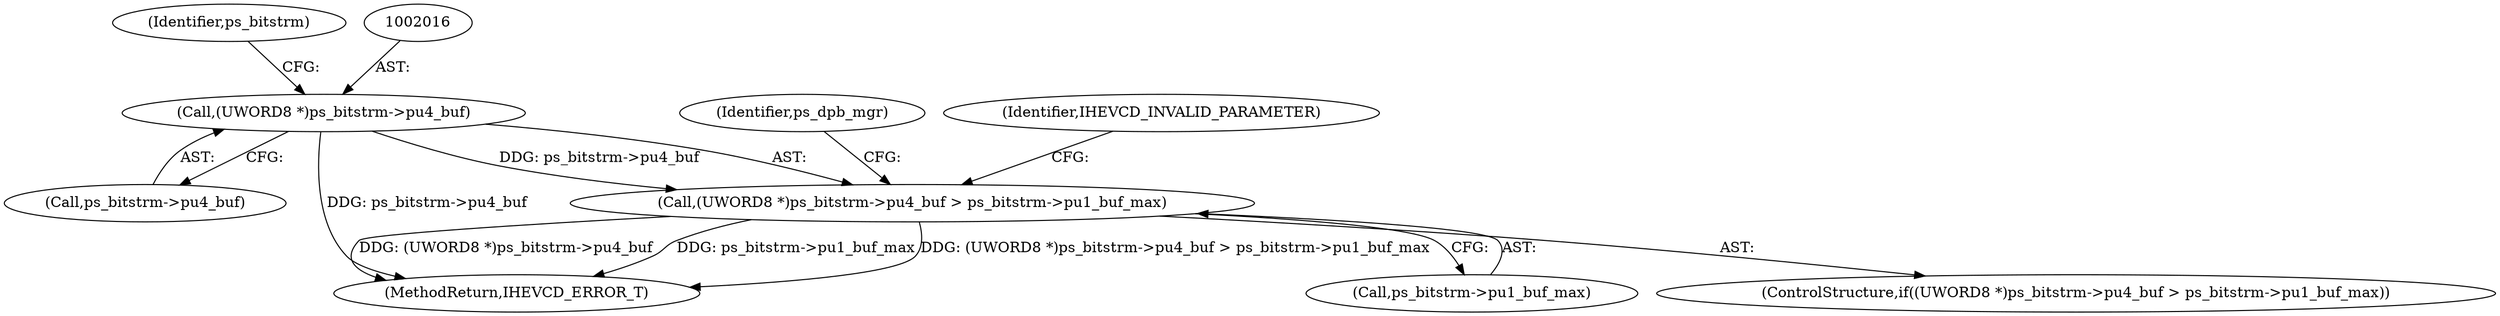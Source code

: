 digraph "0_Android_7c9be319a279654e55a6d757265f88c61a16a4d5@pointer" {
"1002015" [label="(Call,(UWORD8 *)ps_bitstrm->pu4_buf)"];
"1002014" [label="(Call,(UWORD8 *)ps_bitstrm->pu4_buf > ps_bitstrm->pu1_buf_max)"];
"1002028" [label="(Identifier,ps_dpb_mgr)"];
"1002015" [label="(Call,(UWORD8 *)ps_bitstrm->pu4_buf)"];
"1002020" [label="(Call,ps_bitstrm->pu1_buf_max)"];
"1002024" [label="(Identifier,IHEVCD_INVALID_PARAMETER)"];
"1002017" [label="(Call,ps_bitstrm->pu4_buf)"];
"1002661" [label="(MethodReturn,IHEVCD_ERROR_T)"];
"1002013" [label="(ControlStructure,if((UWORD8 *)ps_bitstrm->pu4_buf > ps_bitstrm->pu1_buf_max))"];
"1002021" [label="(Identifier,ps_bitstrm)"];
"1002014" [label="(Call,(UWORD8 *)ps_bitstrm->pu4_buf > ps_bitstrm->pu1_buf_max)"];
"1002015" -> "1002014"  [label="AST: "];
"1002015" -> "1002017"  [label="CFG: "];
"1002016" -> "1002015"  [label="AST: "];
"1002017" -> "1002015"  [label="AST: "];
"1002021" -> "1002015"  [label="CFG: "];
"1002015" -> "1002661"  [label="DDG: ps_bitstrm->pu4_buf"];
"1002015" -> "1002014"  [label="DDG: ps_bitstrm->pu4_buf"];
"1002014" -> "1002013"  [label="AST: "];
"1002014" -> "1002020"  [label="CFG: "];
"1002020" -> "1002014"  [label="AST: "];
"1002024" -> "1002014"  [label="CFG: "];
"1002028" -> "1002014"  [label="CFG: "];
"1002014" -> "1002661"  [label="DDG: (UWORD8 *)ps_bitstrm->pu4_buf"];
"1002014" -> "1002661"  [label="DDG: ps_bitstrm->pu1_buf_max"];
"1002014" -> "1002661"  [label="DDG: (UWORD8 *)ps_bitstrm->pu4_buf > ps_bitstrm->pu1_buf_max"];
}
